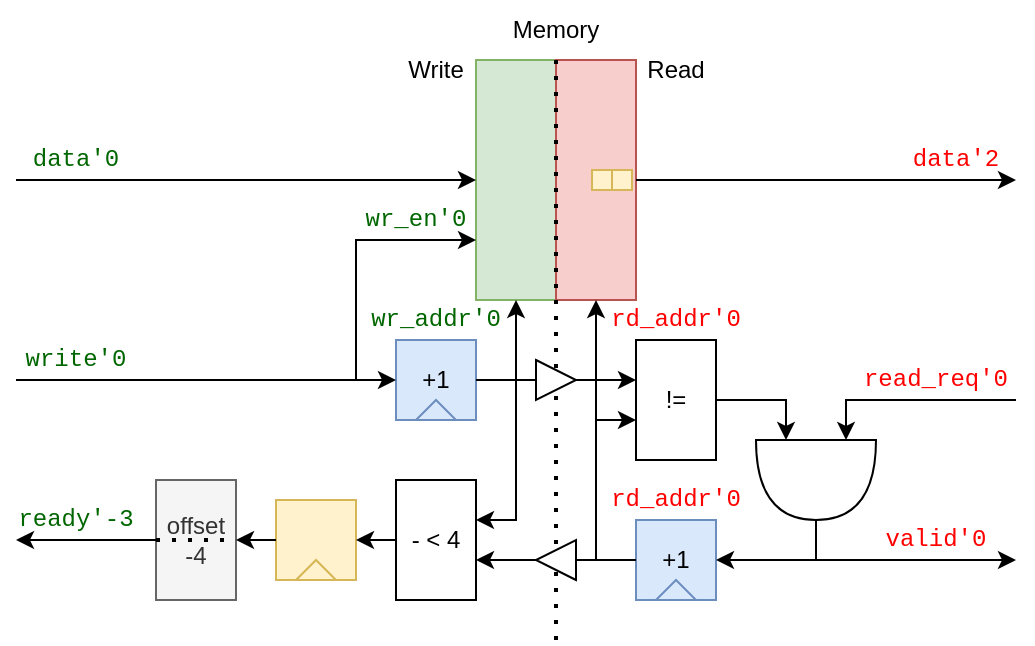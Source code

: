 <mxfile version="21.6.5" type="device">
  <diagram name="Page-1" id="zARZIbWvq2HvYOBy27li">
    <mxGraphModel dx="828" dy="558" grid="1" gridSize="10" guides="1" tooltips="1" connect="1" arrows="1" fold="1" page="1" pageScale="1" pageWidth="827" pageHeight="1169" math="0" shadow="0">
      <root>
        <mxCell id="0" />
        <mxCell id="1" parent="0" />
        <mxCell id="1UUe8_n6p-gTxrZzP8t--5" value="wr_addr&#39;0" style="text;html=1;strokeColor=none;fillColor=none;align=center;verticalAlign=middle;whiteSpace=wrap;rounded=0;fontFamily=Courier New;fontColor=#006600;" parent="1" vertex="1">
          <mxGeometry x="340" y="410" width="80" height="20" as="geometry" />
        </mxCell>
        <mxCell id="1UUe8_n6p-gTxrZzP8t--6" value="" style="rounded=0;whiteSpace=wrap;html=1;fillColor=#d5e8d4;strokeColor=#82b366;" parent="1" vertex="1">
          <mxGeometry x="400" y="290" width="40" height="120" as="geometry" />
        </mxCell>
        <mxCell id="1UUe8_n6p-gTxrZzP8t--7" value="" style="rounded=0;whiteSpace=wrap;html=1;fillColor=#f8cecc;strokeColor=#b85450;" parent="1" vertex="1">
          <mxGeometry x="440" y="290" width="40" height="120" as="geometry" />
        </mxCell>
        <mxCell id="1UUe8_n6p-gTxrZzP8t--9" value="" style="group" parent="1" vertex="1" connectable="0">
          <mxGeometry x="360" y="430" width="40" height="40" as="geometry" />
        </mxCell>
        <mxCell id="1UUe8_n6p-gTxrZzP8t--4" value="+1" style="rounded=0;whiteSpace=wrap;html=1;fillColor=#dae8fc;strokeColor=#6c8ebf;" parent="1UUe8_n6p-gTxrZzP8t--9" vertex="1">
          <mxGeometry width="40" height="40" as="geometry" />
        </mxCell>
        <mxCell id="1UUe8_n6p-gTxrZzP8t--8" value="" style="triangle;whiteSpace=wrap;html=1;rotation=-90;fillColor=#dae8fc;strokeColor=#6c8ebf;" parent="1UUe8_n6p-gTxrZzP8t--9" vertex="1">
          <mxGeometry x="15" y="25" width="10" height="20" as="geometry" />
        </mxCell>
        <mxCell id="1UUe8_n6p-gTxrZzP8t--11" value="" style="group" parent="1" vertex="1" connectable="0">
          <mxGeometry x="480" y="520" width="40" height="40" as="geometry" />
        </mxCell>
        <mxCell id="1UUe8_n6p-gTxrZzP8t--12" value="+1" style="rounded=0;whiteSpace=wrap;html=1;fillColor=#dae8fc;strokeColor=#6c8ebf;" parent="1UUe8_n6p-gTxrZzP8t--11" vertex="1">
          <mxGeometry width="40" height="40" as="geometry" />
        </mxCell>
        <mxCell id="1UUe8_n6p-gTxrZzP8t--13" value="" style="triangle;whiteSpace=wrap;html=1;rotation=-90;fillColor=#dae8fc;strokeColor=#6c8ebf;" parent="1UUe8_n6p-gTxrZzP8t--11" vertex="1">
          <mxGeometry x="15" y="25" width="10" height="20" as="geometry" />
        </mxCell>
        <mxCell id="1UUe8_n6p-gTxrZzP8t--14" value="" style="endArrow=none;dashed=1;html=1;dashPattern=1 3;strokeWidth=2;rounded=0;" parent="1" edge="1">
          <mxGeometry width="50" height="50" relative="1" as="geometry">
            <mxPoint x="440" y="580" as="sourcePoint" />
            <mxPoint x="440" y="290" as="targetPoint" />
          </mxGeometry>
        </mxCell>
        <mxCell id="1UUe8_n6p-gTxrZzP8t--16" value="" style="endArrow=classic;html=1;rounded=0;entryX=0;entryY=0.25;entryDx=0;entryDy=0;entryPerimeter=0;exitX=1;exitY=1;exitDx=0;exitDy=0;" parent="1" source="1UUe8_n6p-gTxrZzP8t--40" target="1UUe8_n6p-gTxrZzP8t--70" edge="1">
          <mxGeometry width="50" height="50" relative="1" as="geometry">
            <mxPoint x="720" y="460" as="sourcePoint" />
            <mxPoint x="576.5" y="480.0" as="targetPoint" />
            <Array as="points">
              <mxPoint x="585" y="460" />
            </Array>
          </mxGeometry>
        </mxCell>
        <mxCell id="1UUe8_n6p-gTxrZzP8t--17" value="" style="endArrow=classic;html=1;rounded=0;exitX=1;exitY=0.5;exitDx=0;exitDy=0;entryX=0;entryY=0.75;entryDx=0;entryDy=0;entryPerimeter=0;" parent="1" source="1UUe8_n6p-gTxrZzP8t--22" target="1UUe8_n6p-gTxrZzP8t--70" edge="1">
          <mxGeometry width="50" height="50" relative="1" as="geometry">
            <mxPoint x="520" y="460" as="sourcePoint" />
            <mxPoint x="600" y="460" as="targetPoint" />
            <Array as="points">
              <mxPoint x="555" y="460" />
            </Array>
          </mxGeometry>
        </mxCell>
        <mxCell id="1UUe8_n6p-gTxrZzP8t--18" value="" style="endArrow=classic;html=1;rounded=0;exitX=0;exitY=0.5;exitDx=0;exitDy=0;entryX=0;entryY=0.75;entryDx=0;entryDy=0;" parent="1" source="1UUe8_n6p-gTxrZzP8t--12" edge="1">
          <mxGeometry width="50" height="50" relative="1" as="geometry">
            <mxPoint x="610" y="540" as="sourcePoint" />
            <mxPoint x="480" y="470" as="targetPoint" />
            <Array as="points">
              <mxPoint x="460" y="540" />
              <mxPoint x="460" y="470" />
            </Array>
          </mxGeometry>
        </mxCell>
        <mxCell id="1UUe8_n6p-gTxrZzP8t--22" value="!=" style="rounded=0;whiteSpace=wrap;html=1;" parent="1" vertex="1">
          <mxGeometry x="480" y="430" width="40" height="60" as="geometry" />
        </mxCell>
        <mxCell id="1UUe8_n6p-gTxrZzP8t--27" value="" style="endArrow=classic;html=1;rounded=0;exitX=1;exitY=0.5;exitDx=0;exitDy=0;entryX=1;entryY=1;entryDx=0;entryDy=0;" parent="1" target="1UUe8_n6p-gTxrZzP8t--28" edge="1">
          <mxGeometry width="50" height="50" relative="1" as="geometry">
            <mxPoint x="480" y="350" as="sourcePoint" />
            <mxPoint x="600" y="350" as="targetPoint" />
          </mxGeometry>
        </mxCell>
        <mxCell id="1UUe8_n6p-gTxrZzP8t--28" value="data&#39;2" style="text;html=1;strokeColor=none;fillColor=none;align=center;verticalAlign=middle;whiteSpace=wrap;rounded=0;fontFamily=Courier New;fontColor=#FF0000;" parent="1" vertex="1">
          <mxGeometry x="610" y="330" width="60" height="20" as="geometry" />
        </mxCell>
        <mxCell id="1UUe8_n6p-gTxrZzP8t--29" value="" style="endArrow=classic;html=1;rounded=0;entryX=0;entryY=0.5;entryDx=0;entryDy=0;exitX=0;exitY=1;exitDx=0;exitDy=0;" parent="1" source="1UUe8_n6p-gTxrZzP8t--41" target="1UUe8_n6p-gTxrZzP8t--4" edge="1">
          <mxGeometry width="50" height="50" relative="1" as="geometry">
            <mxPoint x="280" y="450" as="sourcePoint" />
            <mxPoint x="530" y="460" as="targetPoint" />
          </mxGeometry>
        </mxCell>
        <mxCell id="1UUe8_n6p-gTxrZzP8t--30" value="" style="endArrow=classic;html=1;rounded=0;entryX=0;entryY=0.5;entryDx=0;entryDy=0;" parent="1" edge="1">
          <mxGeometry width="50" height="50" relative="1" as="geometry">
            <mxPoint x="340" y="450" as="sourcePoint" />
            <mxPoint x="400" y="380" as="targetPoint" />
            <Array as="points">
              <mxPoint x="340" y="380" />
            </Array>
          </mxGeometry>
        </mxCell>
        <mxCell id="1UUe8_n6p-gTxrZzP8t--32" value="wr_en&#39;0" style="text;html=1;strokeColor=none;fillColor=none;align=center;verticalAlign=middle;whiteSpace=wrap;rounded=0;fontFamily=Courier New;fontColor=#006600;" parent="1" vertex="1">
          <mxGeometry x="340" y="360" width="60" height="20" as="geometry" />
        </mxCell>
        <mxCell id="1UUe8_n6p-gTxrZzP8t--34" value="" style="endArrow=classic;html=1;rounded=0;entryX=0.5;entryY=1;entryDx=0;entryDy=0;" parent="1" edge="1">
          <mxGeometry width="50" height="50" relative="1" as="geometry">
            <mxPoint x="460" y="470" as="sourcePoint" />
            <mxPoint x="460" y="410" as="targetPoint" />
          </mxGeometry>
        </mxCell>
        <mxCell id="1UUe8_n6p-gTxrZzP8t--35" value="rd_addr&#39;0" style="text;html=1;strokeColor=none;fillColor=none;align=center;verticalAlign=middle;whiteSpace=wrap;rounded=0;fontFamily=Courier New;fontColor=#FF0000;" parent="1" vertex="1">
          <mxGeometry x="460" y="410" width="80" height="20" as="geometry" />
        </mxCell>
        <mxCell id="1UUe8_n6p-gTxrZzP8t--37" value="" style="endArrow=classic;html=1;rounded=0;entryX=0;entryY=0.5;entryDx=0;entryDy=0;exitX=0;exitY=1;exitDx=0;exitDy=0;" parent="1" source="1UUe8_n6p-gTxrZzP8t--38" edge="1">
          <mxGeometry width="50" height="50" relative="1" as="geometry">
            <mxPoint x="280" y="350" as="sourcePoint" />
            <mxPoint x="400" y="350" as="targetPoint" />
          </mxGeometry>
        </mxCell>
        <mxCell id="1UUe8_n6p-gTxrZzP8t--38" value="data&#39;0" style="text;html=1;strokeColor=none;fillColor=none;align=center;verticalAlign=middle;whiteSpace=wrap;rounded=0;fontFamily=Courier New;fontColor=#006600;" parent="1" vertex="1">
          <mxGeometry x="170" y="330" width="60" height="20" as="geometry" />
        </mxCell>
        <mxCell id="1UUe8_n6p-gTxrZzP8t--40" value="read_req&#39;0" style="text;html=1;strokeColor=none;fillColor=none;align=center;verticalAlign=middle;whiteSpace=wrap;rounded=0;fontFamily=Courier New;fontColor=#FF0000;" parent="1" vertex="1">
          <mxGeometry x="590" y="440" width="80" height="20" as="geometry" />
        </mxCell>
        <mxCell id="1UUe8_n6p-gTxrZzP8t--41" value="write&#39;0" style="text;html=1;strokeColor=none;fillColor=none;align=center;verticalAlign=middle;whiteSpace=wrap;rounded=0;fontFamily=Courier New;fontColor=#006600;" parent="1" vertex="1">
          <mxGeometry x="170" y="430" width="60" height="20" as="geometry" />
        </mxCell>
        <mxCell id="1UUe8_n6p-gTxrZzP8t--49" value="- &amp;lt; 4" style="rounded=0;whiteSpace=wrap;html=1;" parent="1" vertex="1">
          <mxGeometry x="360" y="500" width="40" height="60" as="geometry" />
        </mxCell>
        <mxCell id="1UUe8_n6p-gTxrZzP8t--50" value="" style="endArrow=classic;html=1;rounded=0;" parent="1" edge="1">
          <mxGeometry width="50" height="50" relative="1" as="geometry">
            <mxPoint x="460" y="540" as="sourcePoint" />
            <mxPoint x="400" y="540" as="targetPoint" />
          </mxGeometry>
        </mxCell>
        <mxCell id="1UUe8_n6p-gTxrZzP8t--51" value="" style="endArrow=classic;html=1;rounded=0;" parent="1" edge="1">
          <mxGeometry width="50" height="50" relative="1" as="geometry">
            <mxPoint x="420" y="450" as="sourcePoint" />
            <mxPoint x="400" y="520" as="targetPoint" />
            <Array as="points">
              <mxPoint x="420" y="520" />
            </Array>
          </mxGeometry>
        </mxCell>
        <mxCell id="1UUe8_n6p-gTxrZzP8t--53" value="" style="group" parent="1" vertex="1" connectable="0">
          <mxGeometry x="300" y="510" width="40" height="40" as="geometry" />
        </mxCell>
        <mxCell id="1UUe8_n6p-gTxrZzP8t--54" value="" style="group;fillColor=#fff2cc;strokeColor=#d6b656;container=0;" parent="1UUe8_n6p-gTxrZzP8t--53" vertex="1" connectable="0">
          <mxGeometry width="40" height="40" as="geometry" />
        </mxCell>
        <mxCell id="1UUe8_n6p-gTxrZzP8t--55" value="" style="rounded=0;whiteSpace=wrap;html=1;fillColor=#fff2cc;strokeColor=#d6b656;container=0;" parent="1UUe8_n6p-gTxrZzP8t--53" vertex="1">
          <mxGeometry width="40" height="40" as="geometry" />
        </mxCell>
        <mxCell id="1UUe8_n6p-gTxrZzP8t--56" value="" style="triangle;whiteSpace=wrap;html=1;rotation=-90;fillColor=#fff2cc;strokeColor=#d6b656;container=0;" parent="1UUe8_n6p-gTxrZzP8t--53" vertex="1">
          <mxGeometry x="15" y="25" width="10" height="20" as="geometry" />
        </mxCell>
        <mxCell id="1UUe8_n6p-gTxrZzP8t--57" value="" style="endArrow=classic;html=1;rounded=0;entryX=1;entryY=0.5;entryDx=0;entryDy=0;" parent="1" target="1UUe8_n6p-gTxrZzP8t--55" edge="1">
          <mxGeometry width="50" height="50" relative="1" as="geometry">
            <mxPoint x="360" y="530" as="sourcePoint" />
            <mxPoint x="340" y="530" as="targetPoint" />
          </mxGeometry>
        </mxCell>
        <mxCell id="1UUe8_n6p-gTxrZzP8t--58" value="ready&#39;-3" style="text;html=1;strokeColor=none;fillColor=none;align=center;verticalAlign=middle;whiteSpace=wrap;rounded=0;fontFamily=Courier New;fontColor=#006600;" parent="1" vertex="1">
          <mxGeometry x="170" y="510" width="60" height="20" as="geometry" />
        </mxCell>
        <mxCell id="1UUe8_n6p-gTxrZzP8t--59" value="offset&lt;br&gt;-4" style="rounded=0;whiteSpace=wrap;html=1;fillColor=#f5f5f5;fontColor=#333333;strokeColor=#666666;" parent="1" vertex="1">
          <mxGeometry x="240" y="500" width="40" height="60" as="geometry" />
        </mxCell>
        <mxCell id="1UUe8_n6p-gTxrZzP8t--61" value="" style="endArrow=classic;html=1;rounded=0;exitX=1;exitY=0.5;exitDx=0;exitDy=0;" parent="1" edge="1">
          <mxGeometry width="50" height="50" relative="1" as="geometry">
            <mxPoint x="400" y="450" as="sourcePoint" />
            <mxPoint x="480" y="450" as="targetPoint" />
          </mxGeometry>
        </mxCell>
        <mxCell id="1UUe8_n6p-gTxrZzP8t--62" value="" style="endArrow=classic;html=1;rounded=0;entryX=0.5;entryY=1;entryDx=0;entryDy=0;" parent="1" edge="1">
          <mxGeometry width="50" height="50" relative="1" as="geometry">
            <mxPoint x="420" y="450" as="sourcePoint" />
            <mxPoint x="420" y="410" as="targetPoint" />
          </mxGeometry>
        </mxCell>
        <mxCell id="1UUe8_n6p-gTxrZzP8t--63" value="" style="endArrow=classic;html=1;rounded=0;entryX=1;entryY=0.5;entryDx=0;entryDy=0;" parent="1" edge="1">
          <mxGeometry width="50" height="50" relative="1" as="geometry">
            <mxPoint x="300" y="530" as="sourcePoint" />
            <mxPoint x="280" y="530" as="targetPoint" />
          </mxGeometry>
        </mxCell>
        <mxCell id="1UUe8_n6p-gTxrZzP8t--64" value="" style="endArrow=classic;html=1;rounded=0;entryX=0;entryY=1;entryDx=0;entryDy=0;" parent="1" target="1UUe8_n6p-gTxrZzP8t--58" edge="1">
          <mxGeometry width="50" height="50" relative="1" as="geometry">
            <mxPoint x="240" y="530" as="sourcePoint" />
            <mxPoint x="220" y="530" as="targetPoint" />
          </mxGeometry>
        </mxCell>
        <mxCell id="1UUe8_n6p-gTxrZzP8t--65" value="" style="endArrow=none;dashed=1;html=1;dashPattern=1 3;strokeWidth=2;rounded=0;exitX=0;exitY=0.5;exitDx=0;exitDy=0;entryX=1;entryY=0.5;entryDx=0;entryDy=0;elbow=vertical;" parent="1" source="1UUe8_n6p-gTxrZzP8t--59" target="1UUe8_n6p-gTxrZzP8t--59" edge="1">
          <mxGeometry width="50" height="50" relative="1" as="geometry">
            <mxPoint x="270" y="540" as="sourcePoint" />
            <mxPoint x="320" y="490" as="targetPoint" />
          </mxGeometry>
        </mxCell>
        <mxCell id="1UUe8_n6p-gTxrZzP8t--70" value="" style="shape=or;whiteSpace=wrap;html=1;rotation=90;" parent="1" vertex="1">
          <mxGeometry x="550" y="470" width="40" height="60" as="geometry" />
        </mxCell>
        <mxCell id="1UUe8_n6p-gTxrZzP8t--71" value="" style="endArrow=classic;html=1;rounded=0;exitX=1;exitY=0.5;exitDx=0;exitDy=0;entryX=1;entryY=0.5;entryDx=0;entryDy=0;exitPerimeter=0;" parent="1" source="1UUe8_n6p-gTxrZzP8t--70" target="1UUe8_n6p-gTxrZzP8t--12" edge="1">
          <mxGeometry width="50" height="50" relative="1" as="geometry">
            <mxPoint x="530" y="470" as="sourcePoint" />
            <mxPoint x="563" y="490" as="targetPoint" />
            <Array as="points">
              <mxPoint x="570" y="540" />
            </Array>
          </mxGeometry>
        </mxCell>
        <mxCell id="1UUe8_n6p-gTxrZzP8t--72" value="" style="endArrow=classic;html=1;rounded=0;entryX=1;entryY=1;entryDx=0;entryDy=0;" parent="1" target="1UUe8_n6p-gTxrZzP8t--74" edge="1">
          <mxGeometry width="50" height="50" relative="1" as="geometry">
            <mxPoint x="560" y="540" as="sourcePoint" />
            <mxPoint x="710" y="540" as="targetPoint" />
          </mxGeometry>
        </mxCell>
        <mxCell id="1UUe8_n6p-gTxrZzP8t--74" value="valid&#39;0" style="text;html=1;strokeColor=none;fillColor=none;align=center;verticalAlign=middle;whiteSpace=wrap;rounded=0;fontFamily=Courier New;fontColor=#FF0000;" parent="1" vertex="1">
          <mxGeometry x="590" y="520" width="80" height="20" as="geometry" />
        </mxCell>
        <mxCell id="1UUe8_n6p-gTxrZzP8t--76" value="" style="triangle;whiteSpace=wrap;html=1;" parent="1" vertex="1">
          <mxGeometry x="430" y="440" width="20" height="20" as="geometry" />
        </mxCell>
        <mxCell id="1UUe8_n6p-gTxrZzP8t--77" value="" style="triangle;whiteSpace=wrap;html=1;flipV=1;flipH=1;" parent="1" vertex="1">
          <mxGeometry x="430" y="530" width="20" height="20" as="geometry" />
        </mxCell>
        <mxCell id="1UUe8_n6p-gTxrZzP8t--78" value="" style="rounded=0;whiteSpace=wrap;html=1;fillColor=#fff2cc;strokeColor=#d6b656;" parent="1" vertex="1">
          <mxGeometry x="468" y="345" width="10" height="10" as="geometry" />
        </mxCell>
        <mxCell id="1UUe8_n6p-gTxrZzP8t--79" value="" style="rounded=0;whiteSpace=wrap;html=1;fillColor=#fff2cc;strokeColor=#d6b656;" parent="1" vertex="1">
          <mxGeometry x="458" y="345" width="10" height="10" as="geometry" />
        </mxCell>
        <mxCell id="GreWj3RCLaAFlbZnBTsM-1" value="Memory" style="text;html=1;strokeColor=none;fillColor=none;align=center;verticalAlign=middle;whiteSpace=wrap;rounded=0;" vertex="1" parent="1">
          <mxGeometry x="410" y="260" width="60" height="30" as="geometry" />
        </mxCell>
        <mxCell id="GreWj3RCLaAFlbZnBTsM-2" value="rd_addr&#39;0" style="text;html=1;strokeColor=none;fillColor=none;align=center;verticalAlign=middle;whiteSpace=wrap;rounded=0;fontFamily=Courier New;fontColor=#FF0000;" vertex="1" parent="1">
          <mxGeometry x="460" y="500" width="80" height="20" as="geometry" />
        </mxCell>
        <mxCell id="GreWj3RCLaAFlbZnBTsM-3" value="Write" style="text;html=1;strokeColor=none;fillColor=none;align=center;verticalAlign=middle;whiteSpace=wrap;rounded=0;" vertex="1" parent="1">
          <mxGeometry x="360" y="280" width="40" height="30" as="geometry" />
        </mxCell>
        <mxCell id="GreWj3RCLaAFlbZnBTsM-4" value="Read" style="text;html=1;strokeColor=none;fillColor=none;align=center;verticalAlign=middle;whiteSpace=wrap;rounded=0;" vertex="1" parent="1">
          <mxGeometry x="480" y="280" width="40" height="30" as="geometry" />
        </mxCell>
      </root>
    </mxGraphModel>
  </diagram>
</mxfile>
